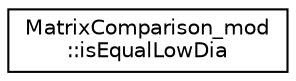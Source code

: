 digraph "Graphical Class Hierarchy"
{
 // LATEX_PDF_SIZE
  edge [fontname="Helvetica",fontsize="10",labelfontname="Helvetica",labelfontsize="10"];
  node [fontname="Helvetica",fontsize="10",shape=record];
  rankdir="LR";
  Node0 [label="MatrixComparison_mod\l::isEqualLowDia",height=0.2,width=0.4,color="black", fillcolor="white", style="filled",URL="$interfaceMatrixComparison__mod_1_1isEqualLowDia.html",tooltip="Generate a logical value of .true. if the lower-triangle and diagonal elements of the two input squar..."];
}
